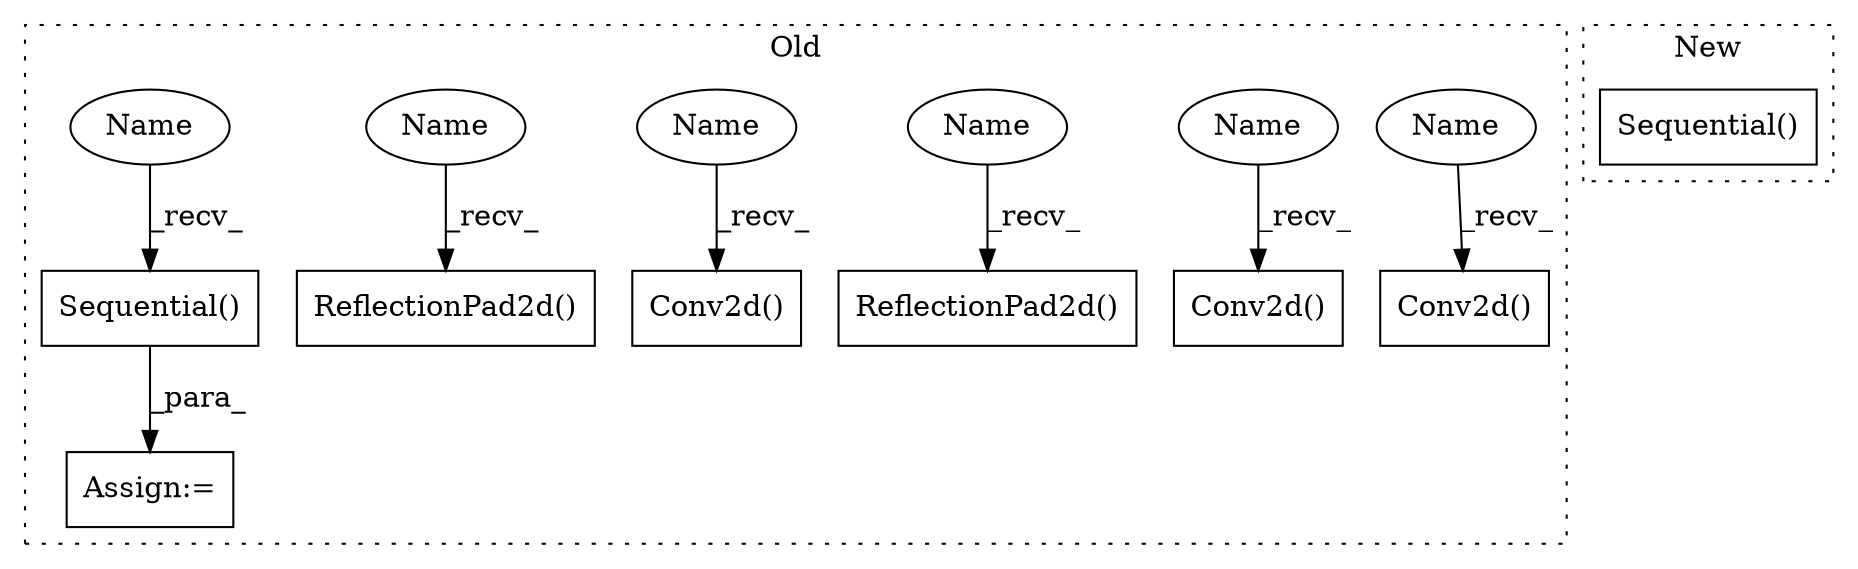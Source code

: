 digraph G {
subgraph cluster0 {
1 [label="ReflectionPad2d()" a="75" s="740" l="29" shape="box"];
3 [label="Sequential()" a="75" s="450,669" l="18,4" shape="box"];
4 [label="Conv2d()" a="75" s="1325" l="66" shape="box"];
5 [label="ReflectionPad2d()" a="75" s="1130" l="29" shape="box"];
6 [label="Conv2d()" a="75" s="774" l="69" shape="box"];
7 [label="Assign:=" a="68" s="447" l="3" shape="box"];
8 [label="Conv2d()" a="75" s="969" l="69" shape="box"];
9 [label="Name" a="87" s="969" l="2" shape="ellipse"];
10 [label="Name" a="87" s="774" l="2" shape="ellipse"];
11 [label="Name" a="87" s="1130" l="2" shape="ellipse"];
12 [label="Name" a="87" s="1325" l="2" shape="ellipse"];
13 [label="Name" a="87" s="740" l="2" shape="ellipse"];
14 [label="Name" a="87" s="450" l="2" shape="ellipse"];
label = "Old";
style="dotted";
}
subgraph cluster1 {
2 [label="Sequential()" a="75" s="453,969" l="18,4" shape="box"];
label = "New";
style="dotted";
}
3 -> 7 [label="_para_"];
9 -> 8 [label="_recv_"];
10 -> 6 [label="_recv_"];
11 -> 5 [label="_recv_"];
12 -> 4 [label="_recv_"];
13 -> 1 [label="_recv_"];
14 -> 3 [label="_recv_"];
}